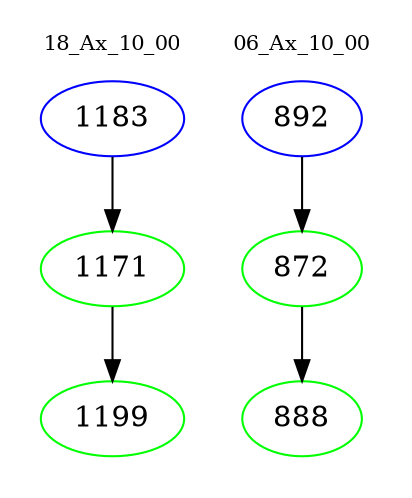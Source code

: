 digraph{
subgraph cluster_0 {
color = white
label = "18_Ax_10_00";
fontsize=10;
T0_1183 [label="1183", color="blue"]
T0_1183 -> T0_1171 [color="black"]
T0_1171 [label="1171", color="green"]
T0_1171 -> T0_1199 [color="black"]
T0_1199 [label="1199", color="green"]
}
subgraph cluster_1 {
color = white
label = "06_Ax_10_00";
fontsize=10;
T1_892 [label="892", color="blue"]
T1_892 -> T1_872 [color="black"]
T1_872 [label="872", color="green"]
T1_872 -> T1_888 [color="black"]
T1_888 [label="888", color="green"]
}
}

